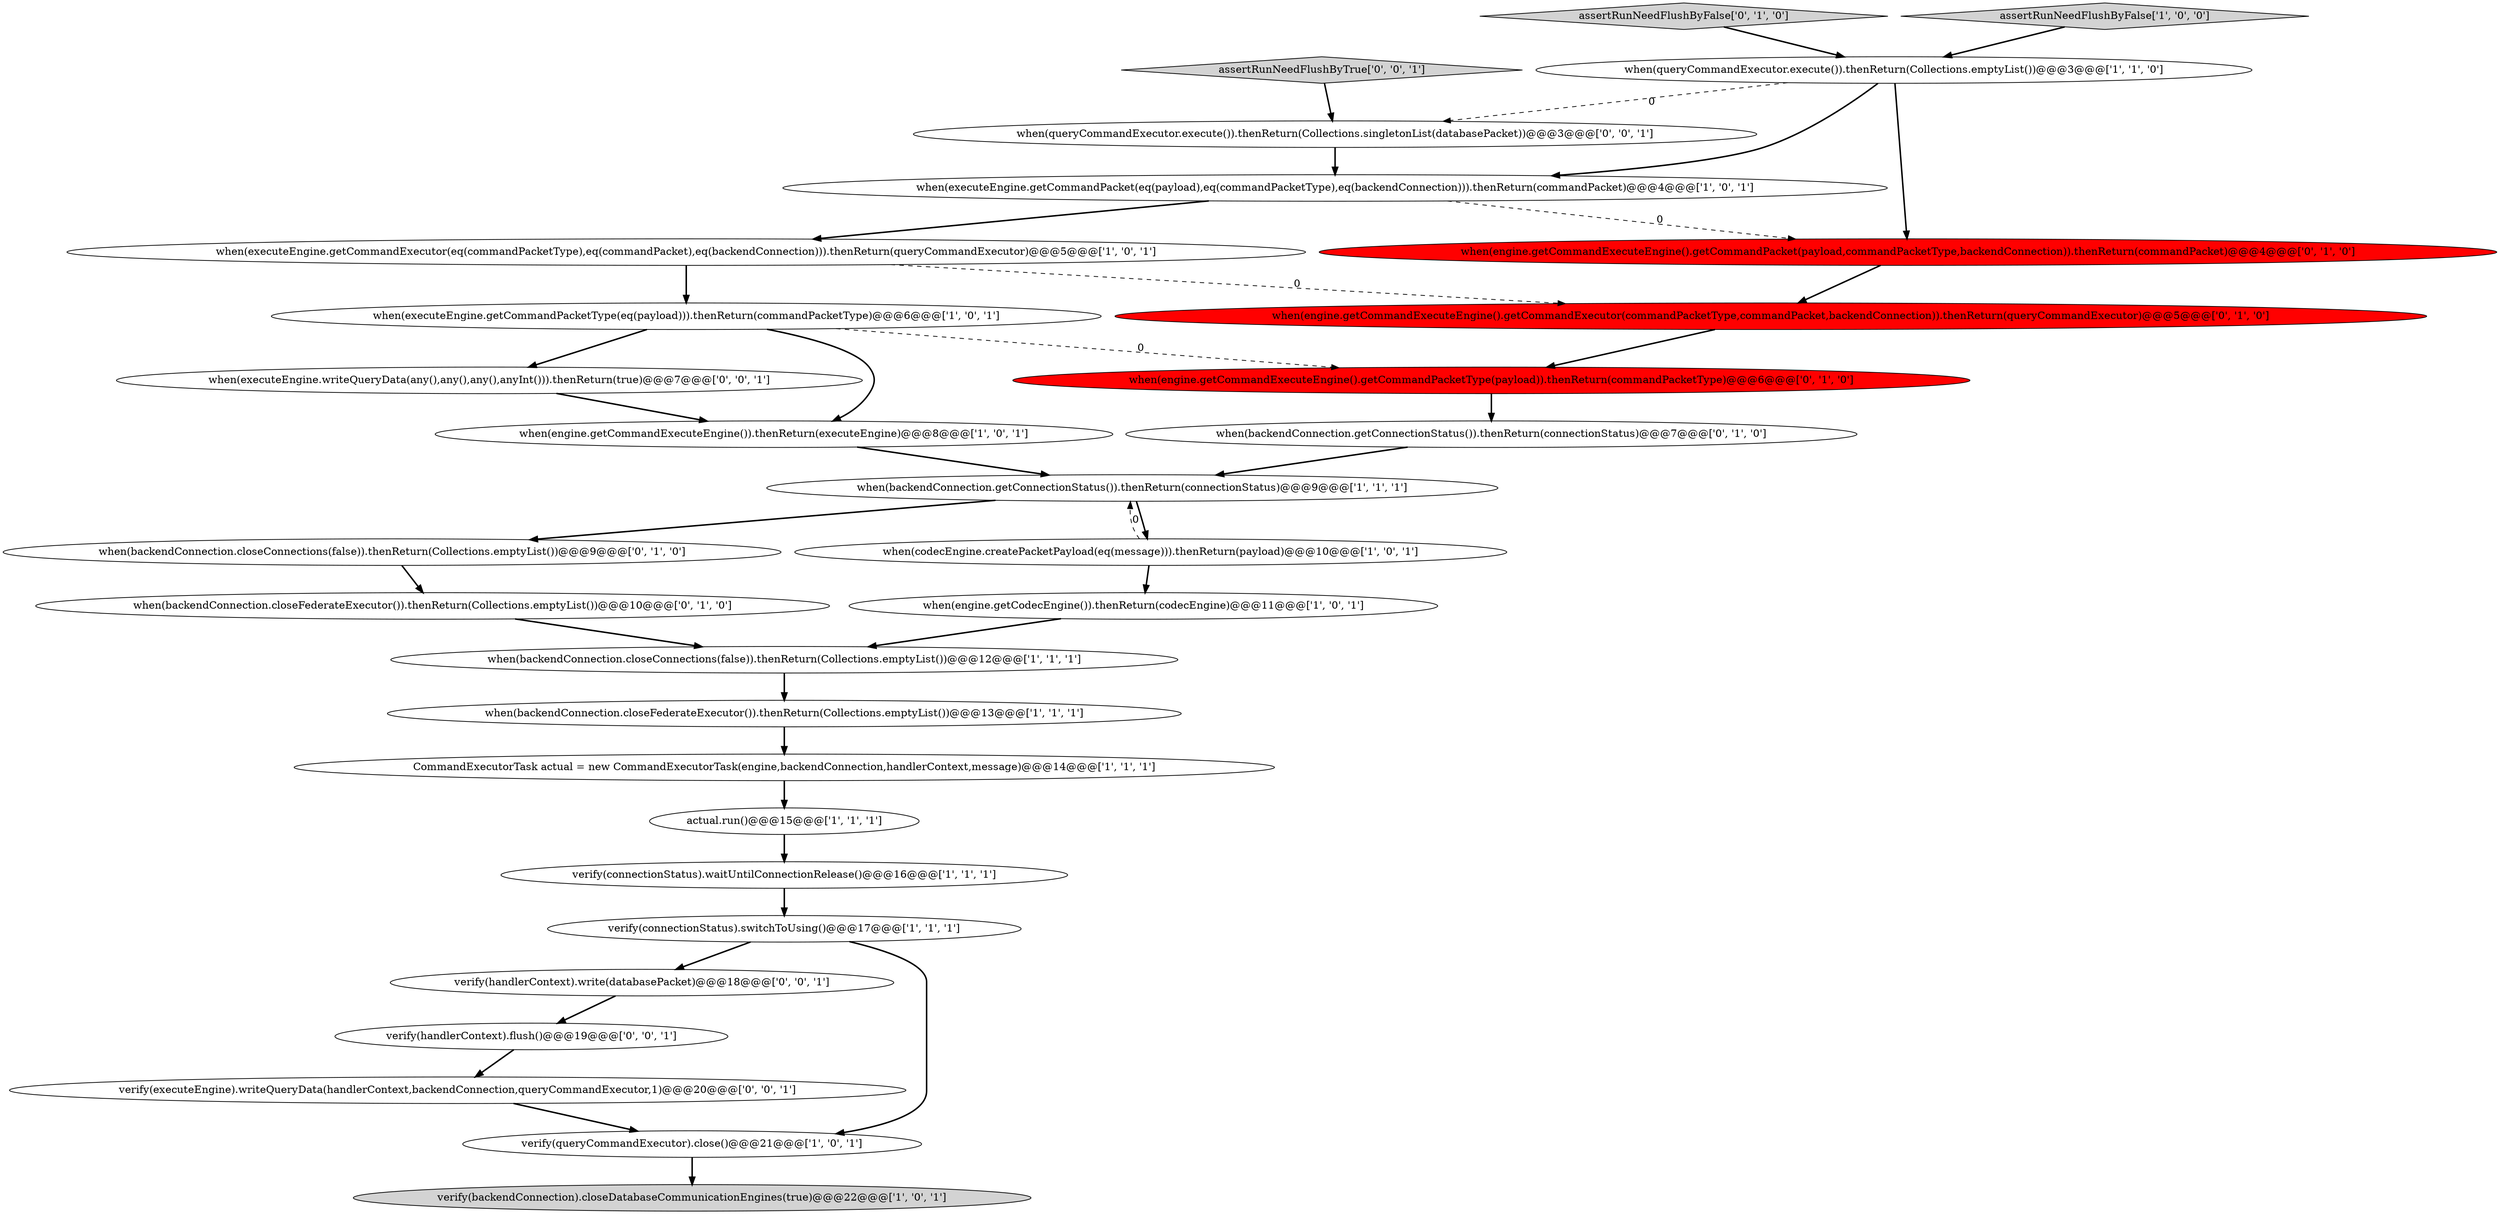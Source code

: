 digraph {
8 [style = filled, label = "when(engine.getCommandExecuteEngine()).thenReturn(executeEngine)@@@8@@@['1', '0', '1']", fillcolor = white, shape = ellipse image = "AAA0AAABBB1BBB"];
10 [style = filled, label = "when(executeEngine.getCommandPacket(eq(payload),eq(commandPacketType),eq(backendConnection))).thenReturn(commandPacket)@@@4@@@['1', '0', '1']", fillcolor = white, shape = ellipse image = "AAA0AAABBB1BBB"];
3 [style = filled, label = "when(executeEngine.getCommandPacketType(eq(payload))).thenReturn(commandPacketType)@@@6@@@['1', '0', '1']", fillcolor = white, shape = ellipse image = "AAA0AAABBB1BBB"];
9 [style = filled, label = "verify(backendConnection).closeDatabaseCommunicationEngines(true)@@@22@@@['1', '0', '1']", fillcolor = lightgray, shape = ellipse image = "AAA0AAABBB1BBB"];
19 [style = filled, label = "when(backendConnection.getConnectionStatus()).thenReturn(connectionStatus)@@@7@@@['0', '1', '0']", fillcolor = white, shape = ellipse image = "AAA0AAABBB2BBB"];
15 [style = filled, label = "CommandExecutorTask actual = new CommandExecutorTask(engine,backendConnection,handlerContext,message)@@@14@@@['1', '1', '1']", fillcolor = white, shape = ellipse image = "AAA0AAABBB1BBB"];
21 [style = filled, label = "when(engine.getCommandExecuteEngine().getCommandPacket(payload,commandPacketType,backendConnection)).thenReturn(commandPacket)@@@4@@@['0', '1', '0']", fillcolor = red, shape = ellipse image = "AAA1AAABBB2BBB"];
12 [style = filled, label = "when(backendConnection.closeConnections(false)).thenReturn(Collections.emptyList())@@@12@@@['1', '1', '1']", fillcolor = white, shape = ellipse image = "AAA0AAABBB1BBB"];
18 [style = filled, label = "when(engine.getCommandExecuteEngine().getCommandPacketType(payload)).thenReturn(commandPacketType)@@@6@@@['0', '1', '0']", fillcolor = red, shape = ellipse image = "AAA1AAABBB2BBB"];
22 [style = filled, label = "assertRunNeedFlushByFalse['0', '1', '0']", fillcolor = lightgray, shape = diamond image = "AAA0AAABBB2BBB"];
7 [style = filled, label = "verify(connectionStatus).waitUntilConnectionRelease()@@@16@@@['1', '1', '1']", fillcolor = white, shape = ellipse image = "AAA0AAABBB1BBB"];
29 [style = filled, label = "verify(executeEngine).writeQueryData(handlerContext,backendConnection,queryCommandExecutor,1)@@@20@@@['0', '0', '1']", fillcolor = white, shape = ellipse image = "AAA0AAABBB3BBB"];
20 [style = filled, label = "when(backendConnection.closeConnections(false)).thenReturn(Collections.emptyList())@@@9@@@['0', '1', '0']", fillcolor = white, shape = ellipse image = "AAA0AAABBB2BBB"];
24 [style = filled, label = "when(executeEngine.writeQueryData(any(),any(),any(),anyInt())).thenReturn(true)@@@7@@@['0', '0', '1']", fillcolor = white, shape = ellipse image = "AAA0AAABBB3BBB"];
26 [style = filled, label = "verify(handlerContext).write(databasePacket)@@@18@@@['0', '0', '1']", fillcolor = white, shape = ellipse image = "AAA0AAABBB3BBB"];
2 [style = filled, label = "when(codecEngine.createPacketPayload(eq(message))).thenReturn(payload)@@@10@@@['1', '0', '1']", fillcolor = white, shape = ellipse image = "AAA0AAABBB1BBB"];
25 [style = filled, label = "assertRunNeedFlushByTrue['0', '0', '1']", fillcolor = lightgray, shape = diamond image = "AAA0AAABBB3BBB"];
16 [style = filled, label = "actual.run()@@@15@@@['1', '1', '1']", fillcolor = white, shape = ellipse image = "AAA0AAABBB1BBB"];
27 [style = filled, label = "verify(handlerContext).flush()@@@19@@@['0', '0', '1']", fillcolor = white, shape = ellipse image = "AAA0AAABBB3BBB"];
6 [style = filled, label = "when(queryCommandExecutor.execute()).thenReturn(Collections.emptyList())@@@3@@@['1', '1', '0']", fillcolor = white, shape = ellipse image = "AAA0AAABBB1BBB"];
5 [style = filled, label = "when(backendConnection.closeFederateExecutor()).thenReturn(Collections.emptyList())@@@13@@@['1', '1', '1']", fillcolor = white, shape = ellipse image = "AAA0AAABBB1BBB"];
4 [style = filled, label = "assertRunNeedFlushByFalse['1', '0', '0']", fillcolor = lightgray, shape = diamond image = "AAA0AAABBB1BBB"];
11 [style = filled, label = "when(backendConnection.getConnectionStatus()).thenReturn(connectionStatus)@@@9@@@['1', '1', '1']", fillcolor = white, shape = ellipse image = "AAA0AAABBB1BBB"];
23 [style = filled, label = "when(backendConnection.closeFederateExecutor()).thenReturn(Collections.emptyList())@@@10@@@['0', '1', '0']", fillcolor = white, shape = ellipse image = "AAA0AAABBB2BBB"];
1 [style = filled, label = "when(executeEngine.getCommandExecutor(eq(commandPacketType),eq(commandPacket),eq(backendConnection))).thenReturn(queryCommandExecutor)@@@5@@@['1', '0', '1']", fillcolor = white, shape = ellipse image = "AAA0AAABBB1BBB"];
0 [style = filled, label = "verify(queryCommandExecutor).close()@@@21@@@['1', '0', '1']", fillcolor = white, shape = ellipse image = "AAA0AAABBB1BBB"];
17 [style = filled, label = "when(engine.getCommandExecuteEngine().getCommandExecutor(commandPacketType,commandPacket,backendConnection)).thenReturn(queryCommandExecutor)@@@5@@@['0', '1', '0']", fillcolor = red, shape = ellipse image = "AAA1AAABBB2BBB"];
28 [style = filled, label = "when(queryCommandExecutor.execute()).thenReturn(Collections.singletonList(databasePacket))@@@3@@@['0', '0', '1']", fillcolor = white, shape = ellipse image = "AAA0AAABBB3BBB"];
13 [style = filled, label = "when(engine.getCodecEngine()).thenReturn(codecEngine)@@@11@@@['1', '0', '1']", fillcolor = white, shape = ellipse image = "AAA0AAABBB1BBB"];
14 [style = filled, label = "verify(connectionStatus).switchToUsing()@@@17@@@['1', '1', '1']", fillcolor = white, shape = ellipse image = "AAA0AAABBB1BBB"];
11->20 [style = bold, label=""];
0->9 [style = bold, label=""];
25->28 [style = bold, label=""];
10->21 [style = dashed, label="0"];
12->5 [style = bold, label=""];
28->10 [style = bold, label=""];
3->24 [style = bold, label=""];
4->6 [style = bold, label=""];
6->21 [style = bold, label=""];
3->18 [style = dashed, label="0"];
16->7 [style = bold, label=""];
1->3 [style = bold, label=""];
18->19 [style = bold, label=""];
29->0 [style = bold, label=""];
5->15 [style = bold, label=""];
19->11 [style = bold, label=""];
15->16 [style = bold, label=""];
11->2 [style = bold, label=""];
2->13 [style = bold, label=""];
7->14 [style = bold, label=""];
14->26 [style = bold, label=""];
6->28 [style = dashed, label="0"];
26->27 [style = bold, label=""];
1->17 [style = dashed, label="0"];
13->12 [style = bold, label=""];
20->23 [style = bold, label=""];
14->0 [style = bold, label=""];
3->8 [style = bold, label=""];
6->10 [style = bold, label=""];
2->11 [style = dashed, label="0"];
23->12 [style = bold, label=""];
24->8 [style = bold, label=""];
27->29 [style = bold, label=""];
10->1 [style = bold, label=""];
8->11 [style = bold, label=""];
21->17 [style = bold, label=""];
17->18 [style = bold, label=""];
22->6 [style = bold, label=""];
}
